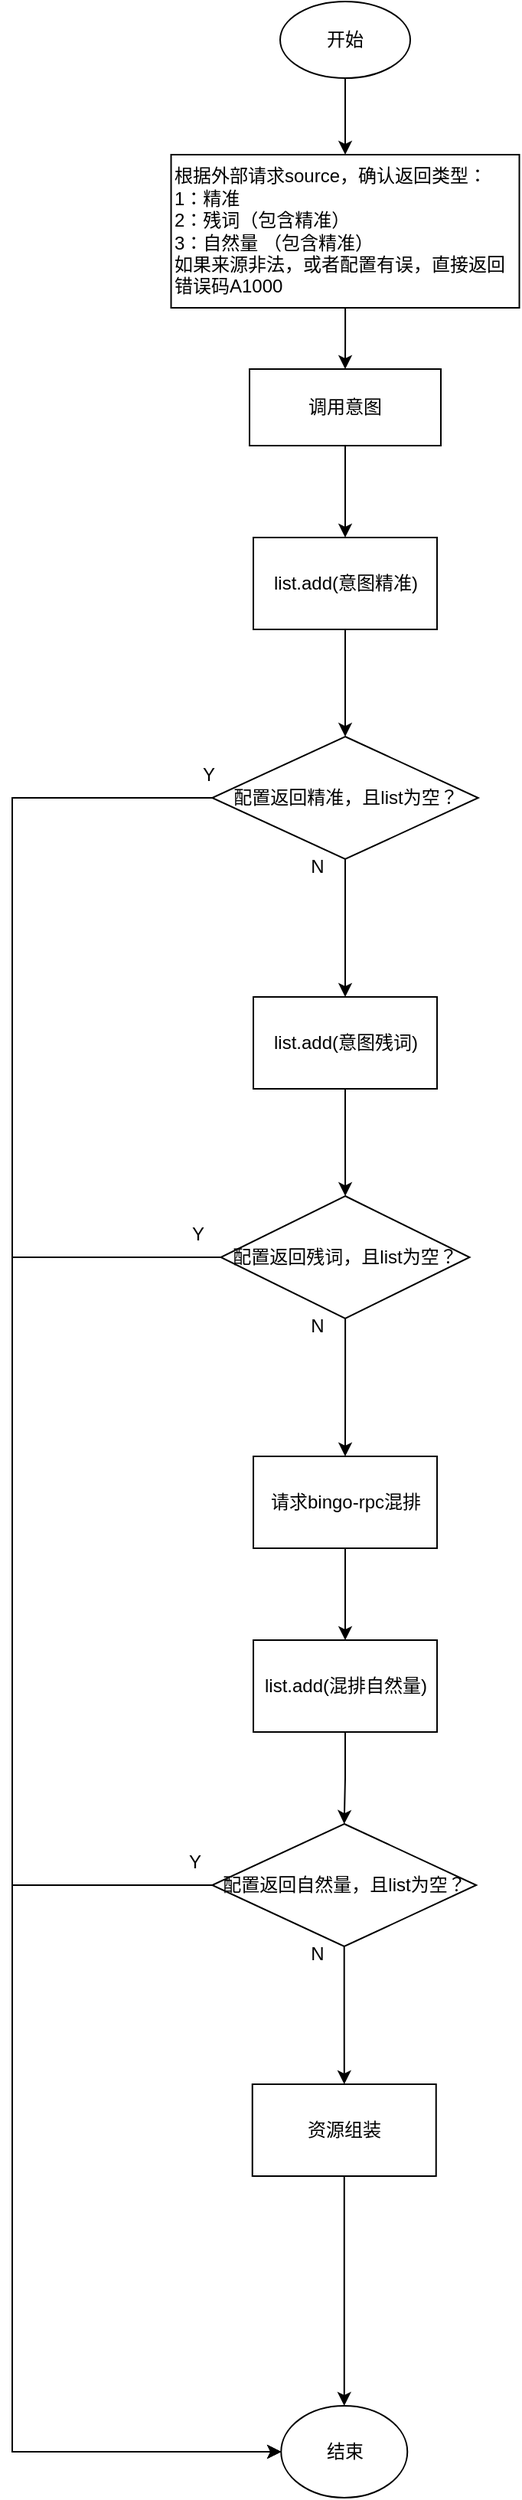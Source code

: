 <mxfile version="24.5.4" type="github">
  <diagram name="第 1 页" id="3wBC5aZO0or2MzLLkAB7">
    <mxGraphModel dx="1050" dy="1711" grid="1" gridSize="10" guides="1" tooltips="1" connect="1" arrows="1" fold="1" page="1" pageScale="1" pageWidth="827" pageHeight="1169" math="0" shadow="0">
      <root>
        <mxCell id="0" />
        <mxCell id="1" parent="0" />
        <mxCell id="KBHzEdIqT_XmXeJ4vEnn-2" value="" style="edgeStyle=orthogonalEdgeStyle;rounded=0;orthogonalLoop=1;jettySize=auto;html=1;" parent="1" source="VWE_R7zerwp3d3oP0rRp-1" target="KBHzEdIqT_XmXeJ4vEnn-1" edge="1">
          <mxGeometry relative="1" as="geometry" />
        </mxCell>
        <mxCell id="VWE_R7zerwp3d3oP0rRp-1" value="根据外部请求source，确认返回类型：&lt;div&gt;1：精准&lt;br&gt;2：残词（包含精准）&lt;br&gt;3：自然量 （包含精准）&lt;br&gt;如果来源非法，或者配置有误，直接返回错误码A1000&lt;/div&gt;" style="whiteSpace=wrap;html=1;align=left;" parent="1" vertex="1">
          <mxGeometry x="293.76" y="20" width="227.5" height="100" as="geometry" />
        </mxCell>
        <mxCell id="KBHzEdIqT_XmXeJ4vEnn-13" value="" style="edgeStyle=orthogonalEdgeStyle;rounded=0;orthogonalLoop=1;jettySize=auto;html=1;" parent="1" source="KBHzEdIqT_XmXeJ4vEnn-1" target="KBHzEdIqT_XmXeJ4vEnn-12" edge="1">
          <mxGeometry relative="1" as="geometry" />
        </mxCell>
        <mxCell id="KBHzEdIqT_XmXeJ4vEnn-1" value="调用意图" style="whiteSpace=wrap;html=1;" parent="1" vertex="1">
          <mxGeometry x="345" y="160" width="125" height="50" as="geometry" />
        </mxCell>
        <mxCell id="KBHzEdIqT_XmXeJ4vEnn-19" value="" style="edgeStyle=orthogonalEdgeStyle;rounded=0;orthogonalLoop=1;jettySize=auto;html=1;" parent="1" source="KBHzEdIqT_XmXeJ4vEnn-12" target="KBHzEdIqT_XmXeJ4vEnn-18" edge="1">
          <mxGeometry relative="1" as="geometry" />
        </mxCell>
        <mxCell id="KBHzEdIqT_XmXeJ4vEnn-12" value="list.add(意图精准)" style="whiteSpace=wrap;html=1;" parent="1" vertex="1">
          <mxGeometry x="347.5" y="270" width="120" height="60" as="geometry" />
        </mxCell>
        <mxCell id="KBHzEdIqT_XmXeJ4vEnn-21" value="" style="edgeStyle=orthogonalEdgeStyle;rounded=0;orthogonalLoop=1;jettySize=auto;html=1;" parent="1" source="KBHzEdIqT_XmXeJ4vEnn-18" target="KBHzEdIqT_XmXeJ4vEnn-20" edge="1">
          <mxGeometry relative="1" as="geometry">
            <Array as="points">
              <mxPoint x="190" y="440" />
              <mxPoint x="190" y="1520" />
            </Array>
          </mxGeometry>
        </mxCell>
        <mxCell id="KBHzEdIqT_XmXeJ4vEnn-28" value="" style="edgeStyle=orthogonalEdgeStyle;rounded=0;orthogonalLoop=1;jettySize=auto;html=1;" parent="1" source="KBHzEdIqT_XmXeJ4vEnn-18" target="KBHzEdIqT_XmXeJ4vEnn-27" edge="1">
          <mxGeometry relative="1" as="geometry" />
        </mxCell>
        <mxCell id="KBHzEdIqT_XmXeJ4vEnn-18" value="配置返回精准，且list为空？" style="rhombus;whiteSpace=wrap;html=1;" parent="1" vertex="1">
          <mxGeometry x="320.63" y="400" width="173.75" height="80" as="geometry" />
        </mxCell>
        <mxCell id="KBHzEdIqT_XmXeJ4vEnn-20" value="结束" style="ellipse;whiteSpace=wrap;html=1;" parent="1" vertex="1">
          <mxGeometry x="365.63" y="1490" width="82.5" height="60" as="geometry" />
        </mxCell>
        <mxCell id="KBHzEdIqT_XmXeJ4vEnn-23" style="edgeStyle=orthogonalEdgeStyle;rounded=0;orthogonalLoop=1;jettySize=auto;html=1;entryX=0.5;entryY=0;entryDx=0;entryDy=0;" parent="1" source="KBHzEdIqT_XmXeJ4vEnn-22" target="VWE_R7zerwp3d3oP0rRp-1" edge="1">
          <mxGeometry relative="1" as="geometry" />
        </mxCell>
        <mxCell id="KBHzEdIqT_XmXeJ4vEnn-22" value="开始" style="ellipse;whiteSpace=wrap;html=1;" parent="1" vertex="1">
          <mxGeometry x="365.01" y="-80" width="85" height="50" as="geometry" />
        </mxCell>
        <mxCell id="KBHzEdIqT_XmXeJ4vEnn-24" value="Y" style="text;html=1;align=center;verticalAlign=middle;resizable=0;points=[];autosize=1;strokeColor=none;fillColor=none;" parent="1" vertex="1">
          <mxGeometry x="302.5" y="410" width="30" height="30" as="geometry" />
        </mxCell>
        <mxCell id="KBHzEdIqT_XmXeJ4vEnn-30" value="" style="edgeStyle=orthogonalEdgeStyle;rounded=0;orthogonalLoop=1;jettySize=auto;html=1;" parent="1" source="KBHzEdIqT_XmXeJ4vEnn-27" target="KBHzEdIqT_XmXeJ4vEnn-29" edge="1">
          <mxGeometry relative="1" as="geometry" />
        </mxCell>
        <mxCell id="KBHzEdIqT_XmXeJ4vEnn-27" value="list.add(意图残词)" style="whiteSpace=wrap;html=1;" parent="1" vertex="1">
          <mxGeometry x="347.505" y="570" width="120" height="60" as="geometry" />
        </mxCell>
        <mxCell id="KBHzEdIqT_XmXeJ4vEnn-32" value="" style="edgeStyle=orthogonalEdgeStyle;rounded=0;orthogonalLoop=1;jettySize=auto;html=1;" parent="1" source="KBHzEdIqT_XmXeJ4vEnn-29" target="KBHzEdIqT_XmXeJ4vEnn-31" edge="1">
          <mxGeometry relative="1" as="geometry" />
        </mxCell>
        <mxCell id="KBHzEdIqT_XmXeJ4vEnn-33" style="edgeStyle=orthogonalEdgeStyle;rounded=0;orthogonalLoop=1;jettySize=auto;html=1;entryX=0;entryY=0.5;entryDx=0;entryDy=0;" parent="1" source="KBHzEdIqT_XmXeJ4vEnn-29" target="KBHzEdIqT_XmXeJ4vEnn-20" edge="1">
          <mxGeometry relative="1" as="geometry">
            <Array as="points">
              <mxPoint x="190" y="740" />
              <mxPoint x="190" y="1520" />
            </Array>
          </mxGeometry>
        </mxCell>
        <mxCell id="KBHzEdIqT_XmXeJ4vEnn-29" value="配置返回残词，且list为空？" style="rhombus;whiteSpace=wrap;html=1;" parent="1" vertex="1">
          <mxGeometry x="326.26" y="700" width="162.5" height="80" as="geometry" />
        </mxCell>
        <mxCell id="KBHzEdIqT_XmXeJ4vEnn-39" value="" style="edgeStyle=orthogonalEdgeStyle;rounded=0;orthogonalLoop=1;jettySize=auto;html=1;" parent="1" source="KBHzEdIqT_XmXeJ4vEnn-31" target="KBHzEdIqT_XmXeJ4vEnn-38" edge="1">
          <mxGeometry relative="1" as="geometry" />
        </mxCell>
        <mxCell id="KBHzEdIqT_XmXeJ4vEnn-31" value="请求bingo-rpc混排" style="whiteSpace=wrap;html=1;" parent="1" vertex="1">
          <mxGeometry x="347.51" y="870" width="120" height="60" as="geometry" />
        </mxCell>
        <mxCell id="KBHzEdIqT_XmXeJ4vEnn-34" value="Y" style="text;html=1;align=center;verticalAlign=middle;resizable=0;points=[];autosize=1;strokeColor=none;fillColor=none;" parent="1" vertex="1">
          <mxGeometry x="296.26" y="710" width="30" height="30" as="geometry" />
        </mxCell>
        <mxCell id="KBHzEdIqT_XmXeJ4vEnn-35" value="N" style="text;html=1;align=center;verticalAlign=middle;resizable=0;points=[];autosize=1;strokeColor=none;fillColor=none;" parent="1" vertex="1">
          <mxGeometry x="373.75" y="770" width="30" height="30" as="geometry" />
        </mxCell>
        <mxCell id="KBHzEdIqT_XmXeJ4vEnn-37" value="N" style="text;html=1;align=center;verticalAlign=middle;resizable=0;points=[];autosize=1;strokeColor=none;fillColor=none;" parent="1" vertex="1">
          <mxGeometry x="373.75" y="470" width="30" height="30" as="geometry" />
        </mxCell>
        <mxCell id="KBHzEdIqT_XmXeJ4vEnn-42" value="" style="edgeStyle=orthogonalEdgeStyle;rounded=0;orthogonalLoop=1;jettySize=auto;html=1;" parent="1" source="KBHzEdIqT_XmXeJ4vEnn-38" target="KBHzEdIqT_XmXeJ4vEnn-41" edge="1">
          <mxGeometry relative="1" as="geometry" />
        </mxCell>
        <mxCell id="KBHzEdIqT_XmXeJ4vEnn-38" value="list.add(混排自然量)" style="whiteSpace=wrap;html=1;" parent="1" vertex="1">
          <mxGeometry x="347.51" y="990" width="120" height="60" as="geometry" />
        </mxCell>
        <mxCell id="KBHzEdIqT_XmXeJ4vEnn-47" value="" style="edgeStyle=orthogonalEdgeStyle;rounded=0;orthogonalLoop=1;jettySize=auto;html=1;" parent="1" source="KBHzEdIqT_XmXeJ4vEnn-41" target="KBHzEdIqT_XmXeJ4vEnn-46" edge="1">
          <mxGeometry relative="1" as="geometry" />
        </mxCell>
        <mxCell id="KBHzEdIqT_XmXeJ4vEnn-52" style="edgeStyle=orthogonalEdgeStyle;rounded=0;orthogonalLoop=1;jettySize=auto;html=1;entryX=0;entryY=0.5;entryDx=0;entryDy=0;" parent="1" source="KBHzEdIqT_XmXeJ4vEnn-41" target="KBHzEdIqT_XmXeJ4vEnn-20" edge="1">
          <mxGeometry relative="1" as="geometry">
            <Array as="points">
              <mxPoint x="190" y="1150" />
              <mxPoint x="190" y="1520" />
            </Array>
          </mxGeometry>
        </mxCell>
        <mxCell id="KBHzEdIqT_XmXeJ4vEnn-41" value="配置返回自然量，且list为空？" style="rhombus;whiteSpace=wrap;html=1;" parent="1" vertex="1">
          <mxGeometry x="320.63" y="1110" width="172.49" height="80" as="geometry" />
        </mxCell>
        <mxCell id="KBHzEdIqT_XmXeJ4vEnn-53" style="edgeStyle=orthogonalEdgeStyle;rounded=0;orthogonalLoop=1;jettySize=auto;html=1;entryX=0.5;entryY=0;entryDx=0;entryDy=0;" parent="1" source="KBHzEdIqT_XmXeJ4vEnn-46" target="KBHzEdIqT_XmXeJ4vEnn-20" edge="1">
          <mxGeometry relative="1" as="geometry" />
        </mxCell>
        <mxCell id="KBHzEdIqT_XmXeJ4vEnn-46" value="资源组装" style="whiteSpace=wrap;html=1;" parent="1" vertex="1">
          <mxGeometry x="346.875" y="1280" width="120" height="60" as="geometry" />
        </mxCell>
        <mxCell id="-i5kp4iyttxXLMq8-Tst-1" value="Y" style="text;html=1;align=center;verticalAlign=middle;resizable=0;points=[];autosize=1;strokeColor=none;fillColor=none;" vertex="1" parent="1">
          <mxGeometry x="293.76" y="1120" width="30" height="30" as="geometry" />
        </mxCell>
        <mxCell id="-i5kp4iyttxXLMq8-Tst-2" value="N" style="text;html=1;align=center;verticalAlign=middle;resizable=0;points=[];autosize=1;strokeColor=none;fillColor=none;" vertex="1" parent="1">
          <mxGeometry x="373.75" y="1180" width="30" height="30" as="geometry" />
        </mxCell>
      </root>
    </mxGraphModel>
  </diagram>
</mxfile>
